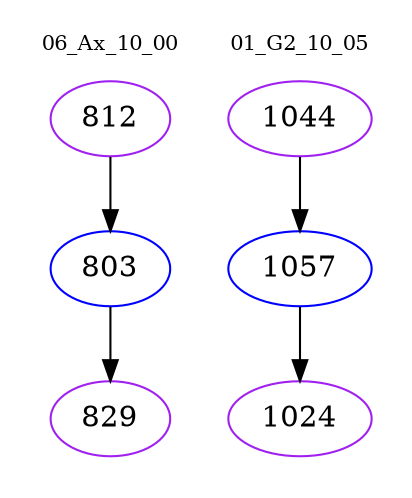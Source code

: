 digraph{
subgraph cluster_0 {
color = white
label = "06_Ax_10_00";
fontsize=10;
T0_812 [label="812", color="purple"]
T0_812 -> T0_803 [color="black"]
T0_803 [label="803", color="blue"]
T0_803 -> T0_829 [color="black"]
T0_829 [label="829", color="purple"]
}
subgraph cluster_1 {
color = white
label = "01_G2_10_05";
fontsize=10;
T1_1044 [label="1044", color="purple"]
T1_1044 -> T1_1057 [color="black"]
T1_1057 [label="1057", color="blue"]
T1_1057 -> T1_1024 [color="black"]
T1_1024 [label="1024", color="purple"]
}
}
